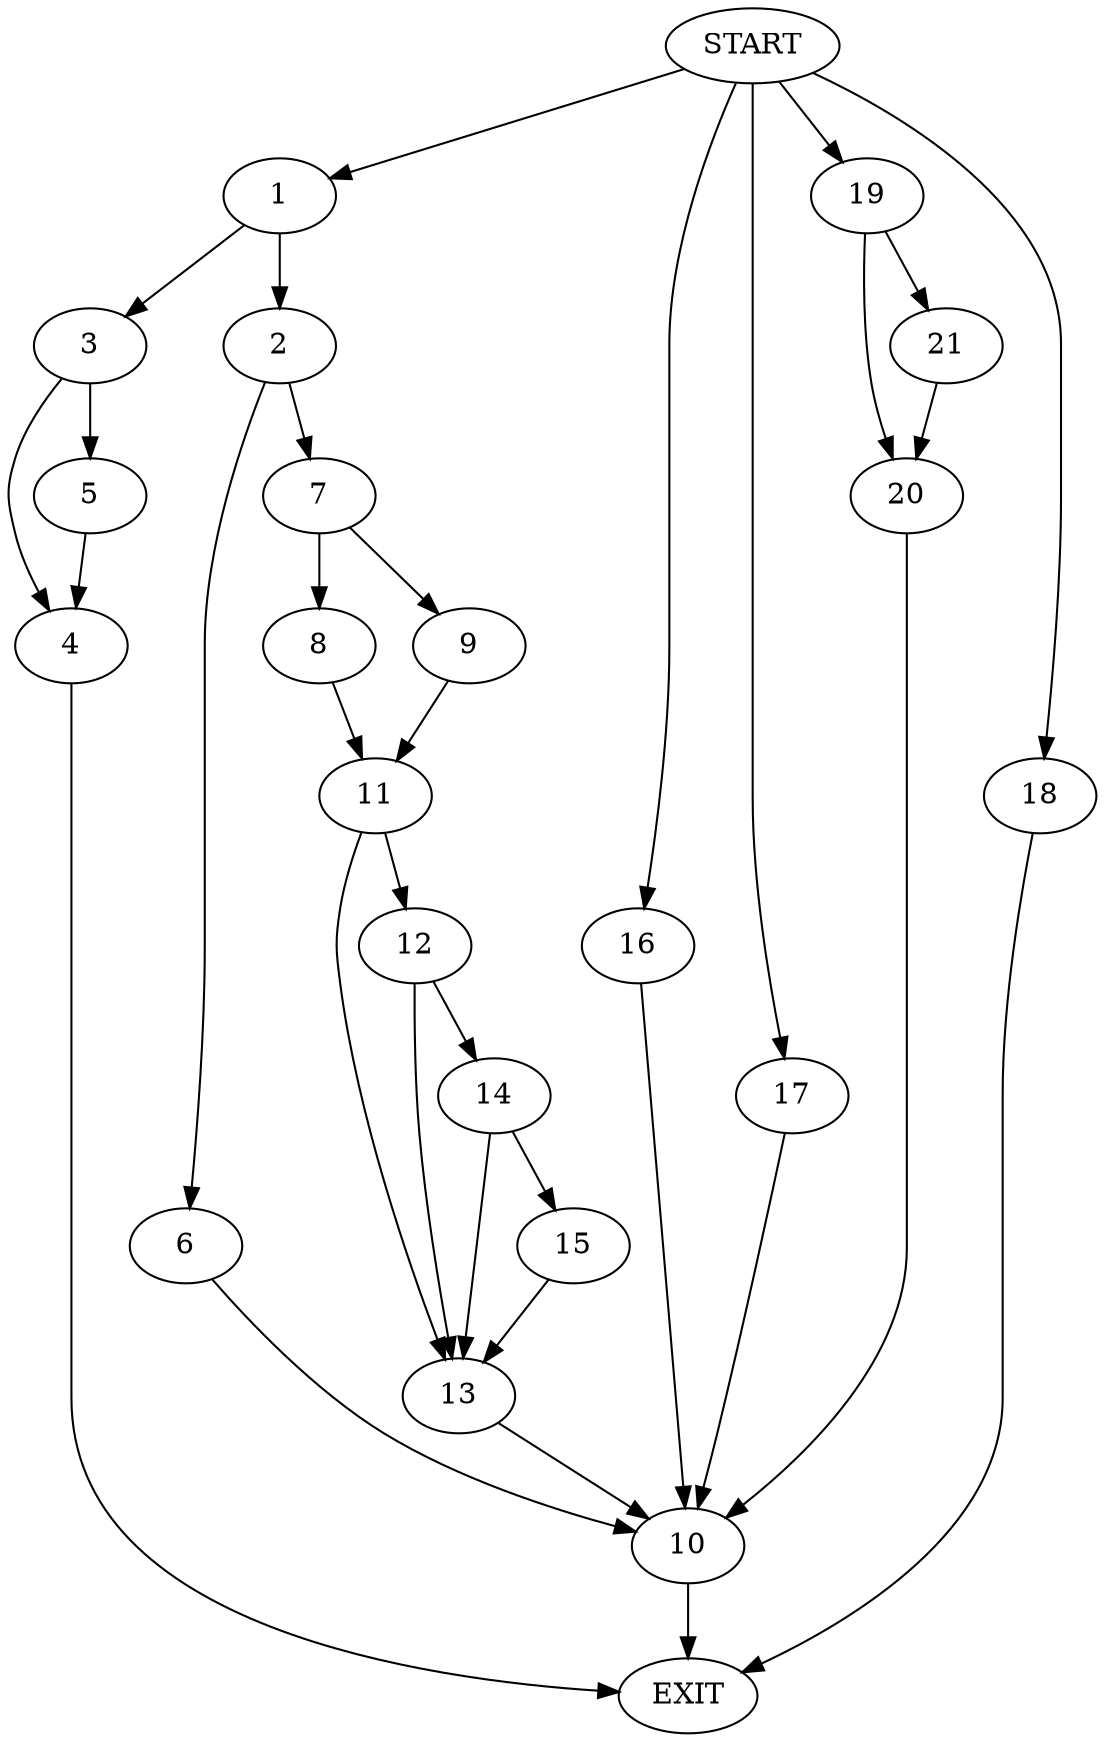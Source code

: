 digraph {
0 [label="START"]
22 [label="EXIT"]
0 -> 1
1 -> 2
1 -> 3
3 -> 4
3 -> 5
2 -> 6
2 -> 7
4 -> 22
5 -> 4
7 -> 8
7 -> 9
6 -> 10
10 -> 22
9 -> 11
8 -> 11
11 -> 12
11 -> 13
12 -> 14
12 -> 13
13 -> 10
14 -> 15
14 -> 13
15 -> 13
0 -> 16
16 -> 10
0 -> 17
17 -> 10
0 -> 18
18 -> 22
0 -> 19
19 -> 20
19 -> 21
20 -> 10
21 -> 20
}
